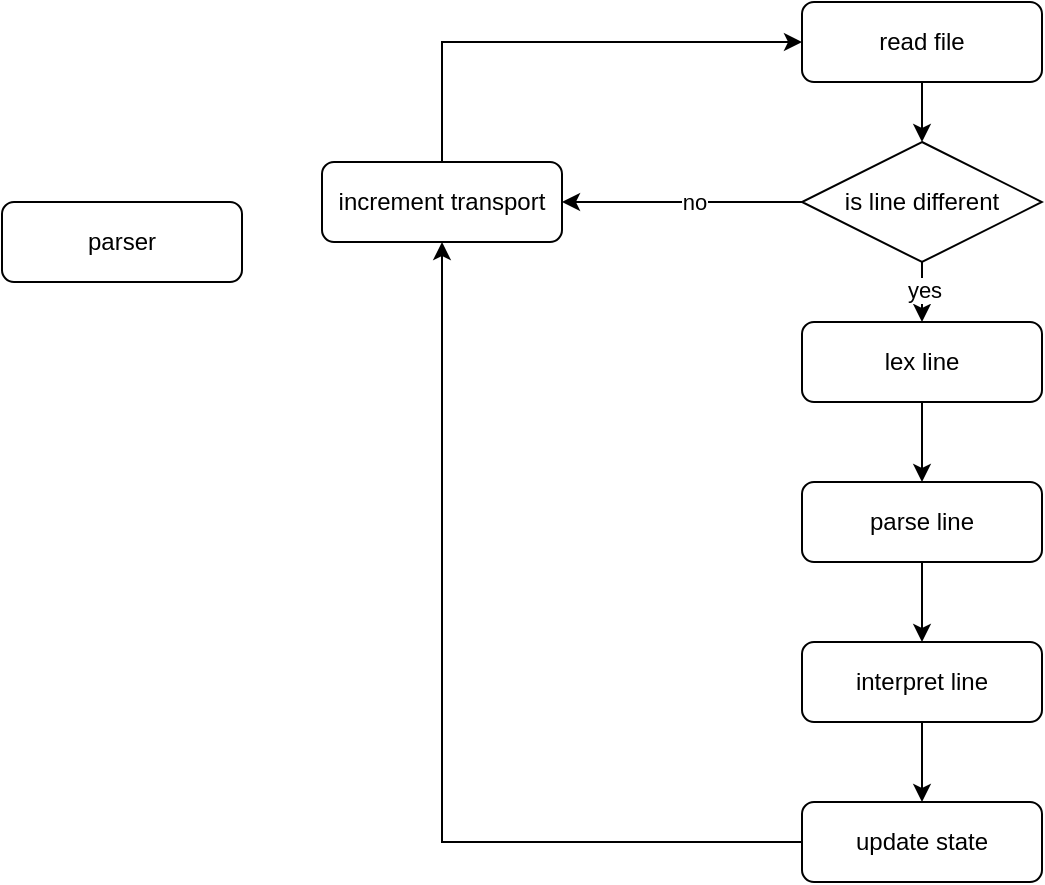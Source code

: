 <mxfile version="21.4.0" type="github">
  <diagram name="Page-1" id="0EupNEKPYwHdG02tcqmC">
    <mxGraphModel dx="1026" dy="606" grid="1" gridSize="10" guides="1" tooltips="1" connect="1" arrows="1" fold="1" page="1" pageScale="1" pageWidth="827" pageHeight="1169" math="0" shadow="0">
      <root>
        <mxCell id="0" />
        <mxCell id="1" parent="0" />
        <mxCell id="SH3Vviy2txnLB1Nsxo0J-16" style="edgeStyle=orthogonalEdgeStyle;rounded=0;orthogonalLoop=1;jettySize=auto;html=1;entryX=0.5;entryY=0;entryDx=0;entryDy=0;" edge="1" parent="1" source="SH3Vviy2txnLB1Nsxo0J-1" target="SH3Vviy2txnLB1Nsxo0J-15">
          <mxGeometry relative="1" as="geometry" />
        </mxCell>
        <mxCell id="SH3Vviy2txnLB1Nsxo0J-1" value="lex line" style="rounded=1;whiteSpace=wrap;html=1;" vertex="1" parent="1">
          <mxGeometry x="480" y="240" width="120" height="40" as="geometry" />
        </mxCell>
        <mxCell id="SH3Vviy2txnLB1Nsxo0J-2" value="parser" style="rounded=1;whiteSpace=wrap;html=1;" vertex="1" parent="1">
          <mxGeometry x="80" y="180" width="120" height="40" as="geometry" />
        </mxCell>
        <mxCell id="SH3Vviy2txnLB1Nsxo0J-20" style="edgeStyle=orthogonalEdgeStyle;rounded=0;orthogonalLoop=1;jettySize=auto;html=1;entryX=0.5;entryY=1;entryDx=0;entryDy=0;" edge="1" parent="1" source="SH3Vviy2txnLB1Nsxo0J-3" target="SH3Vviy2txnLB1Nsxo0J-4">
          <mxGeometry relative="1" as="geometry" />
        </mxCell>
        <mxCell id="SH3Vviy2txnLB1Nsxo0J-3" value="update state" style="rounded=1;whiteSpace=wrap;html=1;" vertex="1" parent="1">
          <mxGeometry x="480" y="480" width="120" height="40" as="geometry" />
        </mxCell>
        <mxCell id="SH3Vviy2txnLB1Nsxo0J-13" style="edgeStyle=orthogonalEdgeStyle;rounded=0;orthogonalLoop=1;jettySize=auto;html=1;entryX=0;entryY=0.5;entryDx=0;entryDy=0;" edge="1" parent="1" source="SH3Vviy2txnLB1Nsxo0J-4" target="SH3Vviy2txnLB1Nsxo0J-5">
          <mxGeometry relative="1" as="geometry">
            <Array as="points">
              <mxPoint x="300" y="100" />
            </Array>
          </mxGeometry>
        </mxCell>
        <mxCell id="SH3Vviy2txnLB1Nsxo0J-4" value="increment transport" style="rounded=1;whiteSpace=wrap;html=1;" vertex="1" parent="1">
          <mxGeometry x="240" y="160" width="120" height="40" as="geometry" />
        </mxCell>
        <mxCell id="SH3Vviy2txnLB1Nsxo0J-8" style="edgeStyle=orthogonalEdgeStyle;rounded=0;orthogonalLoop=1;jettySize=auto;html=1;entryX=0.5;entryY=0;entryDx=0;entryDy=0;" edge="1" parent="1" source="SH3Vviy2txnLB1Nsxo0J-5" target="SH3Vviy2txnLB1Nsxo0J-6">
          <mxGeometry relative="1" as="geometry" />
        </mxCell>
        <mxCell id="SH3Vviy2txnLB1Nsxo0J-5" value="read file" style="rounded=1;whiteSpace=wrap;html=1;" vertex="1" parent="1">
          <mxGeometry x="480" y="80" width="120" height="40" as="geometry" />
        </mxCell>
        <mxCell id="SH3Vviy2txnLB1Nsxo0J-7" style="edgeStyle=orthogonalEdgeStyle;rounded=0;orthogonalLoop=1;jettySize=auto;html=1;" edge="1" parent="1" source="SH3Vviy2txnLB1Nsxo0J-6" target="SH3Vviy2txnLB1Nsxo0J-1">
          <mxGeometry relative="1" as="geometry" />
        </mxCell>
        <mxCell id="SH3Vviy2txnLB1Nsxo0J-9" value="yes" style="edgeLabel;html=1;align=center;verticalAlign=middle;resizable=0;points=[];" vertex="1" connectable="0" parent="SH3Vviy2txnLB1Nsxo0J-7">
          <mxGeometry x="0.36" y="1" relative="1" as="geometry">
            <mxPoint as="offset" />
          </mxGeometry>
        </mxCell>
        <mxCell id="SH3Vviy2txnLB1Nsxo0J-12" style="edgeStyle=orthogonalEdgeStyle;rounded=0;orthogonalLoop=1;jettySize=auto;html=1;entryX=1;entryY=0.5;entryDx=0;entryDy=0;" edge="1" parent="1" source="SH3Vviy2txnLB1Nsxo0J-6" target="SH3Vviy2txnLB1Nsxo0J-4">
          <mxGeometry relative="1" as="geometry" />
        </mxCell>
        <mxCell id="SH3Vviy2txnLB1Nsxo0J-14" value="no" style="edgeLabel;html=1;align=center;verticalAlign=middle;resizable=0;points=[];" vertex="1" connectable="0" parent="SH3Vviy2txnLB1Nsxo0J-12">
          <mxGeometry x="-0.1" relative="1" as="geometry">
            <mxPoint as="offset" />
          </mxGeometry>
        </mxCell>
        <mxCell id="SH3Vviy2txnLB1Nsxo0J-6" value="is line different" style="rhombus;whiteSpace=wrap;html=1;" vertex="1" parent="1">
          <mxGeometry x="480" y="150" width="120" height="60" as="geometry" />
        </mxCell>
        <mxCell id="SH3Vviy2txnLB1Nsxo0J-18" style="edgeStyle=orthogonalEdgeStyle;rounded=0;orthogonalLoop=1;jettySize=auto;html=1;entryX=0.5;entryY=0;entryDx=0;entryDy=0;" edge="1" parent="1" source="SH3Vviy2txnLB1Nsxo0J-15" target="SH3Vviy2txnLB1Nsxo0J-17">
          <mxGeometry relative="1" as="geometry" />
        </mxCell>
        <mxCell id="SH3Vviy2txnLB1Nsxo0J-15" value="parse line" style="rounded=1;whiteSpace=wrap;html=1;" vertex="1" parent="1">
          <mxGeometry x="480" y="320" width="120" height="40" as="geometry" />
        </mxCell>
        <mxCell id="SH3Vviy2txnLB1Nsxo0J-19" style="edgeStyle=orthogonalEdgeStyle;rounded=0;orthogonalLoop=1;jettySize=auto;html=1;entryX=0.5;entryY=0;entryDx=0;entryDy=0;" edge="1" parent="1" source="SH3Vviy2txnLB1Nsxo0J-17" target="SH3Vviy2txnLB1Nsxo0J-3">
          <mxGeometry relative="1" as="geometry" />
        </mxCell>
        <mxCell id="SH3Vviy2txnLB1Nsxo0J-17" value="interpret line" style="rounded=1;whiteSpace=wrap;html=1;" vertex="1" parent="1">
          <mxGeometry x="480" y="400" width="120" height="40" as="geometry" />
        </mxCell>
      </root>
    </mxGraphModel>
  </diagram>
</mxfile>
